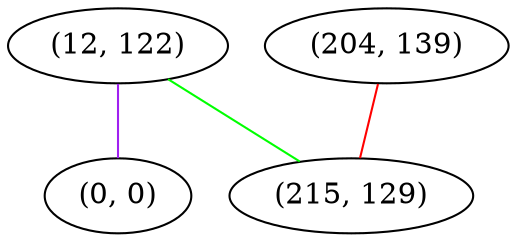 graph "" {
"(12, 122)";
"(0, 0)";
"(204, 139)";
"(215, 129)";
"(12, 122)" -- "(0, 0)"  [color=purple, key=0, weight=4];
"(12, 122)" -- "(215, 129)"  [color=green, key=0, weight=2];
"(204, 139)" -- "(215, 129)"  [color=red, key=0, weight=1];
}
